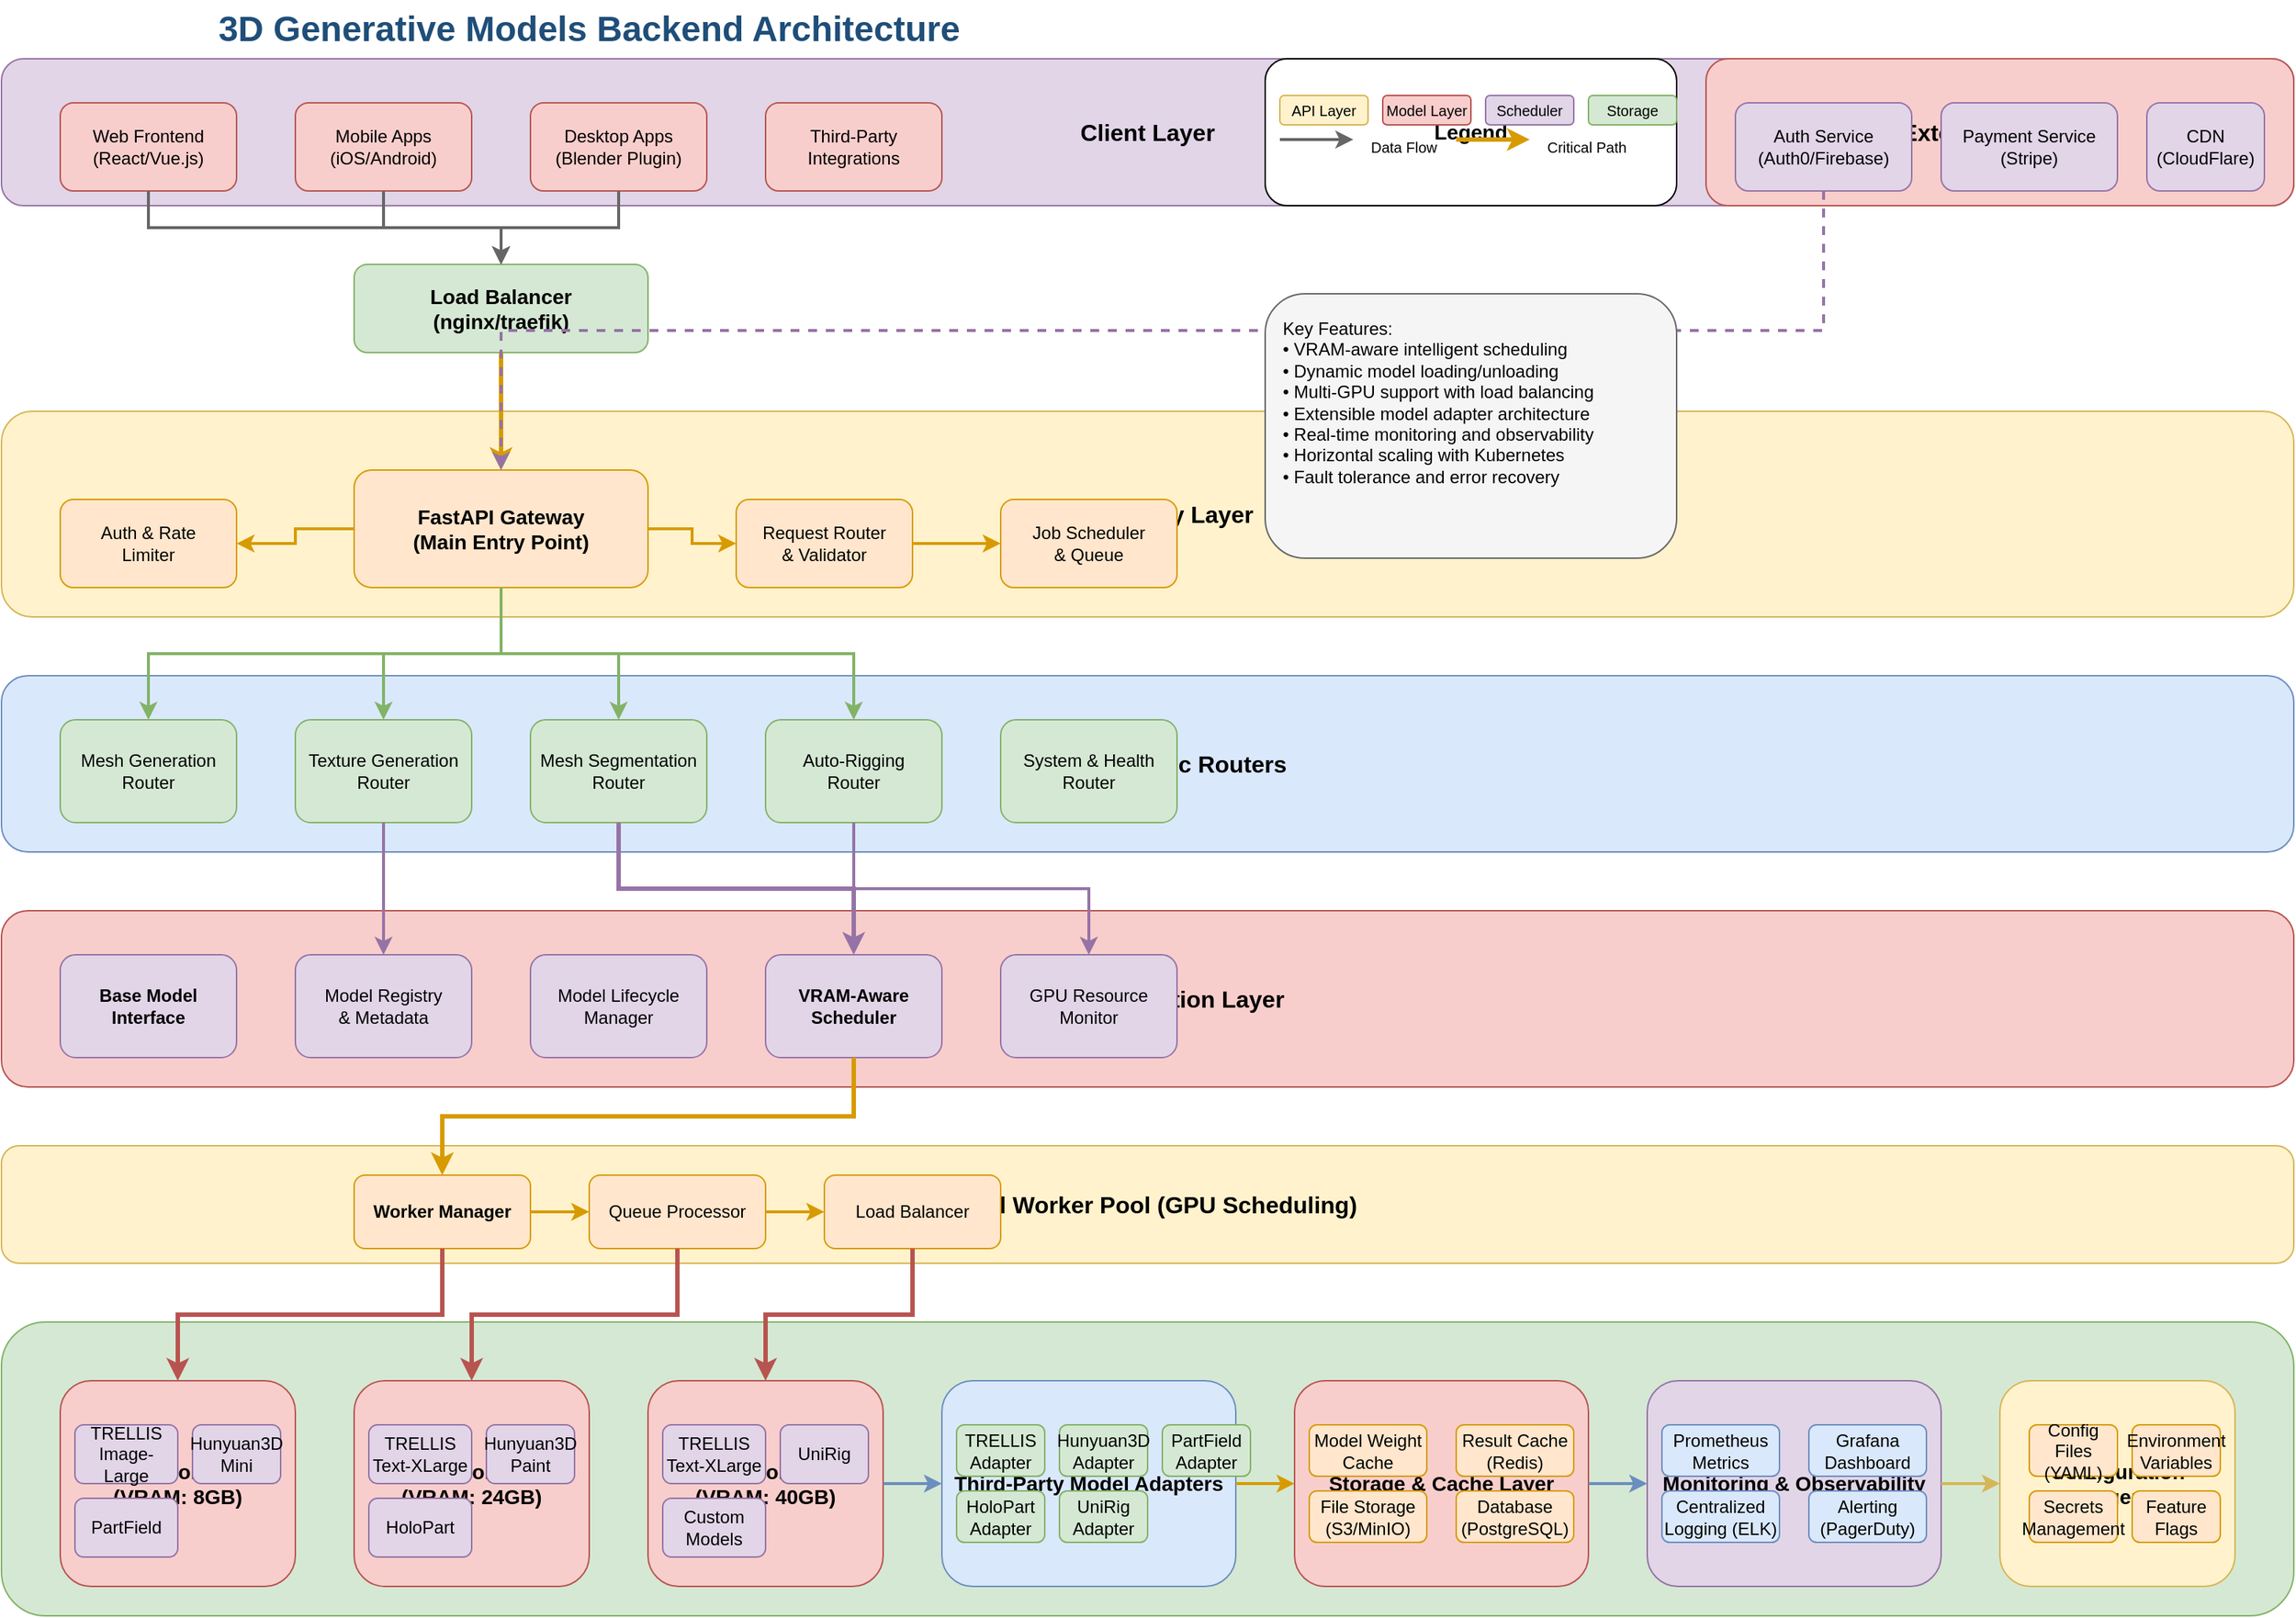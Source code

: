 <mxfile>
    <diagram name="3D-Generative-Models-Backend-Architecture" id="architecture-diagram">
        <mxGraphModel dx="1703" dy="857" grid="1" gridSize="10" guides="1" tooltips="1" connect="1" arrows="1" fold="1" page="1" pageScale="1" pageWidth="1654" pageHeight="1169" math="0" shadow="0">
            <root>
                <mxCell id="0"/>
                <mxCell id="1" parent="0"/>
                <mxCell id="client-layer" value="Client Layer" style="rounded=1;whiteSpace=wrap;html=1;fillColor=#e1d5e7;strokeColor=#9673a6;fontSize=16;fontStyle=1" parent="1" vertex="1">
                    <mxGeometry x="40" y="40" width="1560" height="100" as="geometry"/>
                </mxCell>
                <mxCell id="web-frontend" value="Web Frontend&#xa;(React/Vue.js)" style="rounded=1;whiteSpace=wrap;html=1;fillColor=#f8cecc;strokeColor=#b85450;" parent="1" vertex="1">
                    <mxGeometry x="80" y="70" width="120" height="60" as="geometry"/>
                </mxCell>
                <mxCell id="mobile-apps" value="Mobile Apps&#xa;(iOS/Android)" style="rounded=1;whiteSpace=wrap;html=1;fillColor=#f8cecc;strokeColor=#b85450;" parent="1" vertex="1">
                    <mxGeometry x="240" y="70" width="120" height="60" as="geometry"/>
                </mxCell>
                <mxCell id="desktop-apps" value="Desktop Apps&#xa;(Blender Plugin)" style="rounded=1;whiteSpace=wrap;html=1;fillColor=#f8cecc;strokeColor=#b85450;" parent="1" vertex="1">
                    <mxGeometry x="400" y="70" width="120" height="60" as="geometry"/>
                </mxCell>
                <mxCell id="third-party" value="Third-Party&#xa;Integrations" style="rounded=1;whiteSpace=wrap;html=1;fillColor=#f8cecc;strokeColor=#b85450;" parent="1" vertex="1">
                    <mxGeometry x="560" y="70" width="120" height="60" as="geometry"/>
                </mxCell>
                <mxCell id="load-balancer" value="Load Balancer&#xa;(nginx/traefik)" style="rounded=1;whiteSpace=wrap;html=1;fillColor=#d5e8d4;strokeColor=#82b366;fontSize=14;fontStyle=1" parent="1" vertex="1">
                    <mxGeometry x="280" y="180" width="200" height="60" as="geometry"/>
                </mxCell>
                <mxCell id="gateway-layer" value="API Gateway Layer" style="rounded=1;whiteSpace=wrap;html=1;fillColor=#fff2cc;strokeColor=#d6b656;fontSize=16;fontStyle=1" parent="1" vertex="1">
                    <mxGeometry x="40" y="280" width="1560" height="140" as="geometry"/>
                </mxCell>
                <mxCell id="fastapi-gateway" value="FastAPI Gateway&#xa;(Main Entry Point)" style="rounded=1;whiteSpace=wrap;html=1;fillColor=#ffe6cc;strokeColor=#d79b00;fontSize=14;fontStyle=1" parent="1" vertex="1">
                    <mxGeometry x="280" y="320" width="200" height="80" as="geometry"/>
                </mxCell>
                <mxCell id="auth-rate-limiter" value="Auth &amp; Rate&#xa;Limiter" style="rounded=1;whiteSpace=wrap;html=1;fillColor=#ffe6cc;strokeColor=#d79b00;" parent="1" vertex="1">
                    <mxGeometry x="80" y="340" width="120" height="60" as="geometry"/>
                </mxCell>
                <mxCell id="request-validator" value="Request Router&#xa;&amp; Validator" style="rounded=1;whiteSpace=wrap;html=1;fillColor=#ffe6cc;strokeColor=#d79b00;" parent="1" vertex="1">
                    <mxGeometry x="540" y="340" width="120" height="60" as="geometry"/>
                </mxCell>
                <mxCell id="job-scheduler" value="Job Scheduler&#xa;&amp; Queue" style="rounded=1;whiteSpace=wrap;html=1;fillColor=#ffe6cc;strokeColor=#d79b00;" parent="1" vertex="1">
                    <mxGeometry x="720" y="340" width="120" height="60" as="geometry"/>
                </mxCell>
                <mxCell id="feature-routers" value="Feature-Specific Routers" style="rounded=1;whiteSpace=wrap;html=1;fillColor=#dae8fc;strokeColor=#6c8ebf;fontSize=16;fontStyle=1" parent="1" vertex="1">
                    <mxGeometry x="40" y="460" width="1560" height="120" as="geometry"/>
                </mxCell>
                <mxCell id="mesh-router" value="Mesh Generation&#xa;Router" style="rounded=1;whiteSpace=wrap;html=1;fillColor=#d5e8d4;strokeColor=#82b366;" parent="1" vertex="1">
                    <mxGeometry x="80" y="490" width="120" height="70" as="geometry"/>
                </mxCell>
                <mxCell id="texture-router" value="Texture Generation&#xa;Router" style="rounded=1;whiteSpace=wrap;html=1;fillColor=#d5e8d4;strokeColor=#82b366;" parent="1" vertex="1">
                    <mxGeometry x="240" y="490" width="120" height="70" as="geometry"/>
                </mxCell>
                <mxCell id="segment-router" value="Mesh Segmentation&#xa;Router" style="rounded=1;whiteSpace=wrap;html=1;fillColor=#d5e8d4;strokeColor=#82b366;" parent="1" vertex="1">
                    <mxGeometry x="400" y="490" width="120" height="70" as="geometry"/>
                </mxCell>
                <mxCell id="rig-router" value="Auto-Rigging&#xa;Router" style="rounded=1;whiteSpace=wrap;html=1;fillColor=#d5e8d4;strokeColor=#82b366;" parent="1" vertex="1">
                    <mxGeometry x="560" y="490" width="120" height="70" as="geometry"/>
                </mxCell>
                <mxCell id="system-router" value="System &amp; Health&#xa;Router" style="rounded=1;whiteSpace=wrap;html=1;fillColor=#d5e8d4;strokeColor=#82b366;" parent="1" vertex="1">
                    <mxGeometry x="720" y="490" width="120" height="70" as="geometry"/>
                </mxCell>
                <mxCell id="model-abstraction" value="Model Abstraction Layer" style="rounded=1;whiteSpace=wrap;html=1;fillColor=#f8cecc;strokeColor=#b85450;fontSize=16;fontStyle=1" parent="1" vertex="1">
                    <mxGeometry x="40" y="620" width="1560" height="120" as="geometry"/>
                </mxCell>
                <mxCell id="base-model" value="Base Model&#xa;Interface" style="rounded=1;whiteSpace=wrap;html=1;fillColor=#e1d5e7;strokeColor=#9673a6;fontStyle=1" parent="1" vertex="1">
                    <mxGeometry x="80" y="650" width="120" height="70" as="geometry"/>
                </mxCell>
                <mxCell id="model-registry" value="Model Registry&#xa;&amp; Metadata" style="rounded=1;whiteSpace=wrap;html=1;fillColor=#e1d5e7;strokeColor=#9673a6;" parent="1" vertex="1">
                    <mxGeometry x="240" y="650" width="120" height="70" as="geometry"/>
                </mxCell>
                <mxCell id="lifecycle-manager" value="Model Lifecycle&#xa;Manager" style="rounded=1;whiteSpace=wrap;html=1;fillColor=#e1d5e7;strokeColor=#9673a6;" parent="1" vertex="1">
                    <mxGeometry x="400" y="650" width="120" height="70" as="geometry"/>
                </mxCell>
                <mxCell id="vram-scheduler" value="VRAM-Aware&#xa;Scheduler" style="rounded=1;whiteSpace=wrap;html=1;fillColor=#e1d5e7;strokeColor=#9673a6;fontStyle=1" parent="1" vertex="1">
                    <mxGeometry x="560" y="650" width="120" height="70" as="geometry"/>
                </mxCell>
                <mxCell id="gpu-monitor" value="GPU Resource&#xa;Monitor" style="rounded=1;whiteSpace=wrap;html=1;fillColor=#e1d5e7;strokeColor=#9673a6;" parent="1" vertex="1">
                    <mxGeometry x="720" y="650" width="120" height="70" as="geometry"/>
                </mxCell>
                <mxCell id="worker-pool" value="Model Worker Pool (GPU Scheduling)" style="rounded=1;whiteSpace=wrap;html=1;fillColor=#fff2cc;strokeColor=#d6b656;fontSize=16;fontStyle=1" parent="1" vertex="1">
                    <mxGeometry x="40" y="780" width="1560" height="80" as="geometry"/>
                </mxCell>
                <mxCell id="worker-manager" value="Worker Manager" style="rounded=1;whiteSpace=wrap;html=1;fillColor=#ffe6cc;strokeColor=#d79b00;fontStyle=1" parent="1" vertex="1">
                    <mxGeometry x="280" y="800" width="120" height="50" as="geometry"/>
                </mxCell>
                <mxCell id="queue-processor" value="Queue Processor" style="rounded=1;whiteSpace=wrap;html=1;fillColor=#ffe6cc;strokeColor=#d79b00;" parent="1" vertex="1">
                    <mxGeometry x="440" y="800" width="120" height="50" as="geometry"/>
                </mxCell>
                <mxCell id="load-balancer-worker" value="Load Balancer" style="rounded=1;whiteSpace=wrap;html=1;fillColor=#ffe6cc;strokeColor=#d79b00;" parent="1" vertex="1">
                    <mxGeometry x="600" y="800" width="120" height="50" as="geometry"/>
                </mxCell>
                <mxCell id="gpu-workers" value="GPU Workers" style="rounded=1;whiteSpace=wrap;html=1;fillColor=#d5e8d4;strokeColor=#82b366;fontSize=16;fontStyle=1" parent="1" vertex="1">
                    <mxGeometry x="40" y="900" width="1560" height="200" as="geometry"/>
                </mxCell>
                <mxCell id="gpu-worker-1" value="GPU Worker 1&#xa;(VRAM: 8GB)" style="rounded=1;whiteSpace=wrap;html=1;fillColor=#f8cecc;strokeColor=#b85450;fontSize=14;fontStyle=1" parent="1" vertex="1">
                    <mxGeometry x="80" y="940" width="160" height="140" as="geometry"/>
                </mxCell>
                <mxCell id="model-a" value="TRELLIS&#xa;Image-Large" style="rounded=1;whiteSpace=wrap;html=1;fillColor=#e1d5e7;strokeColor=#9673a6;" parent="1" vertex="1">
                    <mxGeometry x="90" y="970" width="70" height="40" as="geometry"/>
                </mxCell>
                <mxCell id="model-b" value="Hunyuan3D&#xa;Mini" style="rounded=1;whiteSpace=wrap;html=1;fillColor=#e1d5e7;strokeColor=#9673a6;" parent="1" vertex="1">
                    <mxGeometry x="170" y="970" width="60" height="40" as="geometry"/>
                </mxCell>
                <mxCell id="model-c" value="PartField" style="rounded=1;whiteSpace=wrap;html=1;fillColor=#e1d5e7;strokeColor=#9673a6;" parent="1" vertex="1">
                    <mxGeometry x="90" y="1020" width="70" height="40" as="geometry"/>
                </mxCell>
                <mxCell id="gpu-worker-2" value="GPU Worker 2&#xa;(VRAM: 24GB)" style="rounded=1;whiteSpace=wrap;html=1;fillColor=#f8cecc;strokeColor=#b85450;fontSize=14;fontStyle=1" parent="1" vertex="1">
                    <mxGeometry x="280" y="940" width="160" height="140" as="geometry"/>
                </mxCell>
                <mxCell id="model-d" value="TRELLIS&#xa;Text-XLarge" style="rounded=1;whiteSpace=wrap;html=1;fillColor=#e1d5e7;strokeColor=#9673a6;" parent="1" vertex="1">
                    <mxGeometry x="290" y="970" width="70" height="40" as="geometry"/>
                </mxCell>
                <mxCell id="model-e" value="Hunyuan3D&#xa;Paint" style="rounded=1;whiteSpace=wrap;html=1;fillColor=#e1d5e7;strokeColor=#9673a6;" parent="1" vertex="1">
                    <mxGeometry x="370" y="970" width="60" height="40" as="geometry"/>
                </mxCell>
                <mxCell id="model-f" value="HoloPart" style="rounded=1;whiteSpace=wrap;html=1;fillColor=#e1d5e7;strokeColor=#9673a6;" parent="1" vertex="1">
                    <mxGeometry x="290" y="1020" width="70" height="40" as="geometry"/>
                </mxCell>
                <mxCell id="gpu-worker-3" value="GPU Worker 3&#xa;(VRAM: 40GB)" style="rounded=1;whiteSpace=wrap;html=1;fillColor=#f8cecc;strokeColor=#b85450;fontSize=14;fontStyle=1" parent="1" vertex="1">
                    <mxGeometry x="480" y="940" width="160" height="140" as="geometry"/>
                </mxCell>
                <mxCell id="model-g" value="TRELLIS&#xa;Text-XLarge" style="rounded=1;whiteSpace=wrap;html=1;fillColor=#e1d5e7;strokeColor=#9673a6;" parent="1" vertex="1">
                    <mxGeometry x="490" y="970" width="70" height="40" as="geometry"/>
                </mxCell>
                <mxCell id="model-h" value="UniRig" style="rounded=1;whiteSpace=wrap;html=1;fillColor=#e1d5e7;strokeColor=#9673a6;" parent="1" vertex="1">
                    <mxGeometry x="570" y="970" width="60" height="40" as="geometry"/>
                </mxCell>
                <mxCell id="model-i" value="Custom&#xa;Models" style="rounded=1;whiteSpace=wrap;html=1;fillColor=#e1d5e7;strokeColor=#9673a6;" parent="1" vertex="1">
                    <mxGeometry x="490" y="1020" width="70" height="40" as="geometry"/>
                </mxCell>
                <mxCell id="model-adapters" value="Third-Party Model Adapters" style="rounded=1;whiteSpace=wrap;html=1;fillColor=#dae8fc;strokeColor=#6c8ebf;fontSize=14;fontStyle=1" parent="1" vertex="1">
                    <mxGeometry x="680" y="940" width="200" height="140" as="geometry"/>
                </mxCell>
                <mxCell id="trellis-adapter" value="TRELLIS&#xa;Adapter" style="rounded=1;whiteSpace=wrap;html=1;fillColor=#d5e8d4;strokeColor=#82b366;" parent="1" vertex="1">
                    <mxGeometry x="690" y="970" width="60" height="35" as="geometry"/>
                </mxCell>
                <mxCell id="hunyuan-adapter" value="Hunyuan3D&#xa;Adapter" style="rounded=1;whiteSpace=wrap;html=1;fillColor=#d5e8d4;strokeColor=#82b366;" parent="1" vertex="1">
                    <mxGeometry x="760" y="970" width="60" height="35" as="geometry"/>
                </mxCell>
                <mxCell id="partfield-adapter" value="PartField&#xa;Adapter" style="rounded=1;whiteSpace=wrap;html=1;fillColor=#d5e8d4;strokeColor=#82b366;" parent="1" vertex="1">
                    <mxGeometry x="830" y="970" width="60" height="35" as="geometry"/>
                </mxCell>
                <mxCell id="holopart-adapter" value="HoloPart&#xa;Adapter" style="rounded=1;whiteSpace=wrap;html=1;fillColor=#d5e8d4;strokeColor=#82b366;" parent="1" vertex="1">
                    <mxGeometry x="690" y="1015" width="60" height="35" as="geometry"/>
                </mxCell>
                <mxCell id="unirig-adapter" value="UniRig&#xa;Adapter" style="rounded=1;whiteSpace=wrap;html=1;fillColor=#d5e8d4;strokeColor=#82b366;" parent="1" vertex="1">
                    <mxGeometry x="760" y="1015" width="60" height="35" as="geometry"/>
                </mxCell>
                <mxCell id="storage-layer" value="Storage &amp; Cache Layer" style="rounded=1;whiteSpace=wrap;html=1;fillColor=#f8cecc;strokeColor=#b85450;fontSize=14;fontStyle=1" parent="1" vertex="1">
                    <mxGeometry x="920" y="940" width="200" height="140" as="geometry"/>
                </mxCell>
                <mxCell id="model-cache" value="Model Weight&#xa;Cache" style="rounded=1;whiteSpace=wrap;html=1;fillColor=#ffe6cc;strokeColor=#d79b00;" parent="1" vertex="1">
                    <mxGeometry x="930" y="970" width="80" height="35" as="geometry"/>
                </mxCell>
                <mxCell id="result-cache" value="Result Cache&#xa;(Redis)" style="rounded=1;whiteSpace=wrap;html=1;fillColor=#ffe6cc;strokeColor=#d79b00;" parent="1" vertex="1">
                    <mxGeometry x="1030" y="970" width="80" height="35" as="geometry"/>
                </mxCell>
                <mxCell id="file-storage" value="File Storage&#xa;(S3/MinIO)" style="rounded=1;whiteSpace=wrap;html=1;fillColor=#ffe6cc;strokeColor=#d79b00;" parent="1" vertex="1">
                    <mxGeometry x="930" y="1015" width="80" height="35" as="geometry"/>
                </mxCell>
                <mxCell id="database" value="Database&#xa;(PostgreSQL)" style="rounded=1;whiteSpace=wrap;html=1;fillColor=#ffe6cc;strokeColor=#d79b00;" parent="1" vertex="1">
                    <mxGeometry x="1030" y="1015" width="80" height="35" as="geometry"/>
                </mxCell>
                <mxCell id="monitoring" value="Monitoring &amp; Observability" style="rounded=1;whiteSpace=wrap;html=1;fillColor=#e1d5e7;strokeColor=#9673a6;fontSize=14;fontStyle=1" parent="1" vertex="1">
                    <mxGeometry x="1160" y="940" width="200" height="140" as="geometry"/>
                </mxCell>
                <mxCell id="prometheus" value="Prometheus&#xa;Metrics" style="rounded=1;whiteSpace=wrap;html=1;fillColor=#dae8fc;strokeColor=#6c8ebf;" parent="1" vertex="1">
                    <mxGeometry x="1170" y="970" width="80" height="35" as="geometry"/>
                </mxCell>
                <mxCell id="grafana" value="Grafana&#xa;Dashboard" style="rounded=1;whiteSpace=wrap;html=1;fillColor=#dae8fc;strokeColor=#6c8ebf;" parent="1" vertex="1">
                    <mxGeometry x="1270" y="970" width="80" height="35" as="geometry"/>
                </mxCell>
                <mxCell id="logging" value="Centralized&#xa;Logging (ELK)" style="rounded=1;whiteSpace=wrap;html=1;fillColor=#dae8fc;strokeColor=#6c8ebf;" parent="1" vertex="1">
                    <mxGeometry x="1170" y="1015" width="80" height="35" as="geometry"/>
                </mxCell>
                <mxCell id="alerting" value="Alerting&#xa;(PagerDuty)" style="rounded=1;whiteSpace=wrap;html=1;fillColor=#dae8fc;strokeColor=#6c8ebf;" parent="1" vertex="1">
                    <mxGeometry x="1270" y="1015" width="80" height="35" as="geometry"/>
                </mxCell>
                <mxCell id="config-layer" value="Configuration Management" style="rounded=1;whiteSpace=wrap;html=1;fillColor=#fff2cc;strokeColor=#d6b656;fontSize=14;fontStyle=1" parent="1" vertex="1">
                    <mxGeometry x="1400" y="940" width="160" height="140" as="geometry"/>
                </mxCell>
                <mxCell id="config-files" value="Config Files&#xa;(YAML)" style="rounded=1;whiteSpace=wrap;html=1;fillColor=#ffe6cc;strokeColor=#d79b00;" parent="1" vertex="1">
                    <mxGeometry x="1420" y="970" width="60" height="35" as="geometry"/>
                </mxCell>
                <mxCell id="env-vars" value="Environment&#xa;Variables" style="rounded=1;whiteSpace=wrap;html=1;fillColor=#ffe6cc;strokeColor=#d79b00;" parent="1" vertex="1">
                    <mxGeometry x="1490" y="970" width="60" height="35" as="geometry"/>
                </mxCell>
                <mxCell id="secrets" value="Secrets&#xa;Management" style="rounded=1;whiteSpace=wrap;html=1;fillColor=#ffe6cc;strokeColor=#d79b00;" parent="1" vertex="1">
                    <mxGeometry x="1420" y="1015" width="60" height="35" as="geometry"/>
                </mxCell>
                <mxCell id="feature-flags" value="Feature&#xa;Flags" style="rounded=1;whiteSpace=wrap;html=1;fillColor=#ffe6cc;strokeColor=#d79b00;" parent="1" vertex="1">
                    <mxGeometry x="1490" y="1015" width="60" height="35" as="geometry"/>
                </mxCell>
                <mxCell id="external-services" value="External Services" style="rounded=1;whiteSpace=wrap;html=1;fillColor=#f8cecc;strokeColor=#b85450;fontSize=16;fontStyle=1" parent="1" vertex="1">
                    <mxGeometry x="1200" y="40" width="400" height="100" as="geometry"/>
                </mxCell>
                <mxCell id="auth-service" value="Auth Service&#xa;(Auth0/Firebase)" style="rounded=1;whiteSpace=wrap;html=1;fillColor=#e1d5e7;strokeColor=#9673a6;" parent="1" vertex="1">
                    <mxGeometry x="1220" y="70" width="120" height="60" as="geometry"/>
                </mxCell>
                <mxCell id="payment-service" value="Payment Service&#xa;(Stripe)" style="rounded=1;whiteSpace=wrap;html=1;fillColor=#e1d5e7;strokeColor=#9673a6;" parent="1" vertex="1">
                    <mxGeometry x="1360" y="70" width="120" height="60" as="geometry"/>
                </mxCell>
                <mxCell id="cdn" value="CDN&#xa;(CloudFlare)" style="rounded=1;whiteSpace=wrap;html=1;fillColor=#e1d5e7;strokeColor=#9673a6;" parent="1" vertex="1">
                    <mxGeometry x="1500" y="70" width="80" height="60" as="geometry"/>
                </mxCell>
                <mxCell id="arrow1" style="edgeStyle=orthogonalEdgeStyle;rounded=0;orthogonalLoop=1;jettySize=auto;html=1;exitX=0.5;exitY=1;exitDx=0;exitDy=0;entryX=0.5;entryY=0;entryDx=0;entryDy=0;strokeWidth=2;strokeColor=#666666;" parent="1" source="web-frontend" target="load-balancer" edge="1">
                    <mxGeometry relative="1" as="geometry"/>
                </mxCell>
                <mxCell id="arrow2" style="edgeStyle=orthogonalEdgeStyle;rounded=0;orthogonalLoop=1;jettySize=auto;html=1;exitX=0.5;exitY=1;exitDx=0;exitDy=0;entryX=0.5;entryY=0;entryDx=0;entryDy=0;strokeWidth=2;strokeColor=#666666;" parent="1" source="mobile-apps" target="load-balancer" edge="1">
                    <mxGeometry relative="1" as="geometry"/>
                </mxCell>
                <mxCell id="arrow3" style="edgeStyle=orthogonalEdgeStyle;rounded=0;orthogonalLoop=1;jettySize=auto;html=1;exitX=0.5;exitY=1;exitDx=0;exitDy=0;entryX=0.5;entryY=0;entryDx=0;entryDy=0;strokeWidth=2;strokeColor=#666666;" parent="1" source="desktop-apps" target="load-balancer" edge="1">
                    <mxGeometry relative="1" as="geometry"/>
                </mxCell>
                <mxCell id="arrow4" style="edgeStyle=orthogonalEdgeStyle;rounded=0;orthogonalLoop=1;jettySize=auto;html=1;exitX=0.5;exitY=1;exitDx=0;exitDy=0;entryX=0.5;entryY=0;entryDx=0;entryDy=0;strokeWidth=3;strokeColor=#d79b00;" parent="1" source="load-balancer" target="fastapi-gateway" edge="1">
                    <mxGeometry relative="1" as="geometry"/>
                </mxCell>
                <mxCell id="arrow5" style="edgeStyle=orthogonalEdgeStyle;rounded=0;orthogonalLoop=1;jettySize=auto;html=1;exitX=0;exitY=0.5;exitDx=0;exitDy=0;entryX=1;entryY=0.5;entryDx=0;entryDy=0;strokeWidth=2;strokeColor=#d79b00;" parent="1" source="fastapi-gateway" target="auth-rate-limiter" edge="1">
                    <mxGeometry relative="1" as="geometry"/>
                </mxCell>
                <mxCell id="arrow6" style="edgeStyle=orthogonalEdgeStyle;rounded=0;orthogonalLoop=1;jettySize=auto;html=1;exitX=1;exitY=0.5;exitDx=0;exitDy=0;entryX=0;entryY=0.5;entryDx=0;entryDy=0;strokeWidth=2;strokeColor=#d79b00;" parent="1" source="fastapi-gateway" target="request-validator" edge="1">
                    <mxGeometry relative="1" as="geometry"/>
                </mxCell>
                <mxCell id="arrow7" style="edgeStyle=orthogonalEdgeStyle;rounded=0;orthogonalLoop=1;jettySize=auto;html=1;exitX=1;exitY=0.5;exitDx=0;exitDy=0;entryX=0;entryY=0.5;entryDx=0;entryDy=0;strokeWidth=2;strokeColor=#d79b00;" parent="1" source="request-validator" target="job-scheduler" edge="1">
                    <mxGeometry relative="1" as="geometry"/>
                </mxCell>
                <mxCell id="arrow8" style="edgeStyle=orthogonalEdgeStyle;rounded=0;orthogonalLoop=1;jettySize=auto;html=1;exitX=0.5;exitY=1;exitDx=0;exitDy=0;entryX=0.5;entryY=0;entryDx=0;entryDy=0;strokeWidth=2;strokeColor=#82b366;" parent="1" source="fastapi-gateway" target="mesh-router" edge="1">
                    <mxGeometry relative="1" as="geometry"/>
                </mxCell>
                <mxCell id="arrow9" style="edgeStyle=orthogonalEdgeStyle;rounded=0;orthogonalLoop=1;jettySize=auto;html=1;exitX=0.5;exitY=1;exitDx=0;exitDy=0;entryX=0.5;entryY=0;entryDx=0;entryDy=0;strokeWidth=2;strokeColor=#82b366;" parent="1" source="fastapi-gateway" target="texture-router" edge="1">
                    <mxGeometry relative="1" as="geometry"/>
                </mxCell>
                <mxCell id="arrow10" style="edgeStyle=orthogonalEdgeStyle;rounded=0;orthogonalLoop=1;jettySize=auto;html=1;exitX=0.5;exitY=1;exitDx=0;exitDy=0;entryX=0.5;entryY=0;entryDx=0;entryDy=0;strokeWidth=2;strokeColor=#82b366;" parent="1" source="fastapi-gateway" target="segment-router" edge="1">
                    <mxGeometry relative="1" as="geometry"/>
                </mxCell>
                <mxCell id="arrow11" style="edgeStyle=orthogonalEdgeStyle;rounded=0;orthogonalLoop=1;jettySize=auto;html=1;exitX=0.5;exitY=1;exitDx=0;exitDy=0;entryX=0.5;entryY=0;entryDx=0;entryDy=0;strokeWidth=2;strokeColor=#82b366;" parent="1" source="fastapi-gateway" target="rig-router" edge="1">
                    <mxGeometry relative="1" as="geometry"/>
                </mxCell>
                <mxCell id="arrow12" style="edgeStyle=orthogonalEdgeStyle;rounded=0;orthogonalLoop=1;jettySize=auto;html=1;exitX=0.5;exitY=1;exitDx=0;exitDy=0;entryX=0.5;entryY=0;entryDx=0;entryDy=0;strokeWidth=2;strokeColor=#9673a6;" parent="1" source="texture-router" target="model-registry" edge="1">
                    <mxGeometry relative="1" as="geometry"/>
                </mxCell>
                <mxCell id="arrow13" style="edgeStyle=orthogonalEdgeStyle;rounded=0;orthogonalLoop=1;jettySize=auto;html=1;exitX=0.5;exitY=1;exitDx=0;exitDy=0;entryX=0.5;entryY=0;entryDx=0;entryDy=0;strokeWidth=3;strokeColor=#9673a6;" parent="1" source="segment-router" target="vram-scheduler" edge="1">
                    <mxGeometry relative="1" as="geometry"/>
                </mxCell>
                <mxCell id="arrow14" style="edgeStyle=orthogonalEdgeStyle;rounded=0;orthogonalLoop=1;jettySize=auto;html=1;exitX=0.5;exitY=1;exitDx=0;exitDy=0;entryX=0.5;entryY=0;entryDx=0;entryDy=0;strokeWidth=2;strokeColor=#9673a6;" parent="1" source="rig-router" target="gpu-monitor" edge="1">
                    <mxGeometry relative="1" as="geometry"/>
                </mxCell>
                <mxCell id="arrow15" style="edgeStyle=orthogonalEdgeStyle;rounded=0;orthogonalLoop=1;jettySize=auto;html=1;exitX=0.5;exitY=1;exitDx=0;exitDy=0;entryX=0.5;entryY=0;entryDx=0;entryDy=0;strokeWidth=3;strokeColor=#d79b00;" parent="1" source="vram-scheduler" target="worker-manager" edge="1">
                    <mxGeometry relative="1" as="geometry"/>
                </mxCell>
                <mxCell id="arrow16" style="edgeStyle=orthogonalEdgeStyle;rounded=0;orthogonalLoop=1;jettySize=auto;html=1;exitX=1;exitY=0.5;exitDx=0;exitDy=0;entryX=0;entryY=0.5;entryDx=0;entryDy=0;strokeWidth=2;strokeColor=#d79b00;" parent="1" source="worker-manager" target="queue-processor" edge="1">
                    <mxGeometry relative="1" as="geometry"/>
                </mxCell>
                <mxCell id="arrow17" style="edgeStyle=orthogonalEdgeStyle;rounded=0;orthogonalLoop=1;jettySize=auto;html=1;exitX=1;exitY=0.5;exitDx=0;exitDy=0;entryX=0;entryY=0.5;entryDx=0;entryDy=0;strokeWidth=2;strokeColor=#d79b00;" parent="1" source="queue-processor" target="load-balancer-worker" edge="1">
                    <mxGeometry relative="1" as="geometry"/>
                </mxCell>
                <mxCell id="arrow18" style="edgeStyle=orthogonalEdgeStyle;rounded=0;orthogonalLoop=1;jettySize=auto;html=1;exitX=0.5;exitY=1;exitDx=0;exitDy=0;entryX=0.5;entryY=0;entryDx=0;entryDy=0;strokeWidth=3;strokeColor=#b85450;" parent="1" source="worker-manager" target="gpu-worker-1" edge="1">
                    <mxGeometry relative="1" as="geometry"/>
                </mxCell>
                <mxCell id="arrow19" style="edgeStyle=orthogonalEdgeStyle;rounded=0;orthogonalLoop=1;jettySize=auto;html=1;exitX=0.5;exitY=1;exitDx=0;exitDy=0;entryX=0.5;entryY=0;entryDx=0;entryDy=0;strokeWidth=3;strokeColor=#b85450;" parent="1" source="queue-processor" target="gpu-worker-2" edge="1">
                    <mxGeometry relative="1" as="geometry"/>
                </mxCell>
                <mxCell id="arrow20" style="edgeStyle=orthogonalEdgeStyle;rounded=0;orthogonalLoop=1;jettySize=auto;html=1;exitX=0.5;exitY=1;exitDx=0;exitDy=0;entryX=0.5;entryY=0;entryDx=0;entryDy=0;strokeWidth=3;strokeColor=#b85450;" parent="1" source="load-balancer-worker" target="gpu-worker-3" edge="1">
                    <mxGeometry relative="1" as="geometry"/>
                </mxCell>
                <mxCell id="arrow21" style="edgeStyle=orthogonalEdgeStyle;rounded=0;orthogonalLoop=1;jettySize=auto;html=1;exitX=1;exitY=0.5;exitDx=0;exitDy=0;entryX=0;entryY=0.5;entryDx=0;entryDy=0;strokeWidth=2;strokeColor=#6c8ebf;" parent="1" source="gpu-worker-3" target="model-adapters" edge="1">
                    <mxGeometry relative="1" as="geometry"/>
                </mxCell>
                <mxCell id="arrow22" style="edgeStyle=orthogonalEdgeStyle;rounded=0;orthogonalLoop=1;jettySize=auto;html=1;exitX=1;exitY=0.5;exitDx=0;exitDy=0;entryX=0;entryY=0.5;entryDx=0;entryDy=0;strokeWidth=2;strokeColor=#d79b00;" parent="1" source="model-adapters" target="storage-layer" edge="1">
                    <mxGeometry relative="1" as="geometry"/>
                </mxCell>
                <mxCell id="arrow23" style="edgeStyle=orthogonalEdgeStyle;rounded=0;orthogonalLoop=1;jettySize=auto;html=1;exitX=1;exitY=0.5;exitDx=0;exitDy=0;entryX=0;entryY=0.5;entryDx=0;entryDy=0;strokeWidth=2;strokeColor=#6c8ebf;" parent="1" source="storage-layer" target="monitoring" edge="1">
                    <mxGeometry relative="1" as="geometry"/>
                </mxCell>
                <mxCell id="arrow24" style="edgeStyle=orthogonalEdgeStyle;rounded=0;orthogonalLoop=1;jettySize=auto;html=1;exitX=1;exitY=0.5;exitDx=0;exitDy=0;entryX=0;entryY=0.5;entryDx=0;entryDy=0;strokeWidth=2;strokeColor=#d6b656;" parent="1" source="monitoring" target="config-layer" edge="1">
                    <mxGeometry relative="1" as="geometry"/>
                </mxCell>
                <mxCell id="arrow25" style="edgeStyle=orthogonalEdgeStyle;rounded=0;orthogonalLoop=1;jettySize=auto;html=1;exitX=0.5;exitY=1;exitDx=0;exitDy=0;entryX=0.5;entryY=0;entryDx=0;entryDy=0;strokeWidth=2;strokeColor=#9673a6;dashed=1;" parent="1" source="auth-service" target="fastapi-gateway" edge="1">
                    <mxGeometry relative="1" as="geometry"/>
                </mxCell>
                <mxCell id="legend" value="Legend" style="rounded=1;whiteSpace=wrap;html=1;fillColor=#ffffff;strokeColor=#000000;fontSize=14;fontStyle=1" parent="1" vertex="1">
                    <mxGeometry x="900" y="40" width="280" height="100" as="geometry"/>
                </mxCell>
                <mxCell id="legend-api" value="API Layer" style="rounded=1;whiteSpace=wrap;html=1;fillColor=#fff2cc;strokeColor=#d6b656;fontSize=10;" parent="1" vertex="1">
                    <mxGeometry x="910" y="65" width="60" height="20" as="geometry"/>
                </mxCell>
                <mxCell id="legend-model" value="Model Layer" style="rounded=1;whiteSpace=wrap;html=1;fillColor=#f8cecc;strokeColor=#b85450;fontSize=10;" parent="1" vertex="1">
                    <mxGeometry x="980" y="65" width="60" height="20" as="geometry"/>
                </mxCell>
                <mxCell id="legend-scheduler" value="Scheduler" style="rounded=1;whiteSpace=wrap;html=1;fillColor=#e1d5e7;strokeColor=#9673a6;fontSize=10;" parent="1" vertex="1">
                    <mxGeometry x="1050" y="65" width="60" height="20" as="geometry"/>
                </mxCell>
                <mxCell id="legend-storage" value="Storage" style="rounded=1;whiteSpace=wrap;html=1;fillColor=#d5e8d4;strokeColor=#82b366;fontSize=10;" parent="1" vertex="1">
                    <mxGeometry x="1120" y="65" width="60" height="20" as="geometry"/>
                </mxCell>
                <mxCell id="legend-flow" style="edgeStyle=orthogonalEdgeStyle;rounded=0;orthogonalLoop=1;jettySize=auto;html=1;strokeWidth=2;strokeColor=#666666;" parent="1" edge="1">
                    <mxGeometry x="910" y="95" width="50" height="10" as="geometry">
                        <mxPoint x="910" y="95" as="sourcePoint"/>
                        <mxPoint x="960" y="95" as="targetPoint"/>
                    </mxGeometry>
                </mxCell>
                <mxCell id="legend-flow-text" value="Data Flow" style="text;html=1;strokeColor=none;fillColor=none;align=left;verticalAlign=middle;whiteSpace=wrap;rounded=0;fontSize=10;" parent="1" vertex="1">
                    <mxGeometry x="970" y="90" width="50" height="20" as="geometry"/>
                </mxCell>
                <mxCell id="legend-critical" style="edgeStyle=orthogonalEdgeStyle;rounded=0;orthogonalLoop=1;jettySize=auto;html=1;strokeWidth=3;strokeColor=#d79b00;" parent="1" edge="1">
                    <mxGeometry x="1030" y="95" width="50" height="10" as="geometry">
                        <mxPoint x="1030" y="95" as="sourcePoint"/>
                        <mxPoint x="1080" y="95" as="targetPoint"/>
                    </mxGeometry>
                </mxCell>
                <mxCell id="legend-critical-text" value="Critical Path" style="text;html=1;strokeColor=none;fillColor=none;align=left;verticalAlign=middle;whiteSpace=wrap;rounded=0;fontSize=10;" parent="1" vertex="1">
                    <mxGeometry x="1090" y="90" width="60" height="20" as="geometry"/>
                </mxCell>
                <mxCell id="title" value="3D Generative Models Backend Architecture" style="text;html=1;strokeColor=none;fillColor=none;align=center;verticalAlign=middle;whiteSpace=wrap;rounded=0;fontSize=24;fontStyle=1;fontColor=#1f4e79;" parent="1" vertex="1">
                    <mxGeometry x="40" width="800" height="40" as="geometry"/>
                </mxCell>
                <mxCell id="notes" value="Key Features:&#xa;• VRAM-aware intelligent scheduling&#xa;• Dynamic model loading/unloading&#xa;• Multi-GPU support with load balancing&#xa;• Extensible model adapter architecture&#xa;• Real-time monitoring and observability&#xa;• Horizontal scaling with Kubernetes&#xa;• Fault tolerance and error recovery" style="rounded=1;whiteSpace=wrap;html=1;fillColor=#f5f5f5;strokeColor=#666666;fontSize=12;align=left;verticalAlign=top;spacingTop=10;spacingLeft=10;" parent="1" vertex="1">
                    <mxGeometry x="900" y="200" width="280" height="180" as="geometry"/>
                </mxCell>
            </root>
        </mxGraphModel>
    </diagram>
</mxfile>
